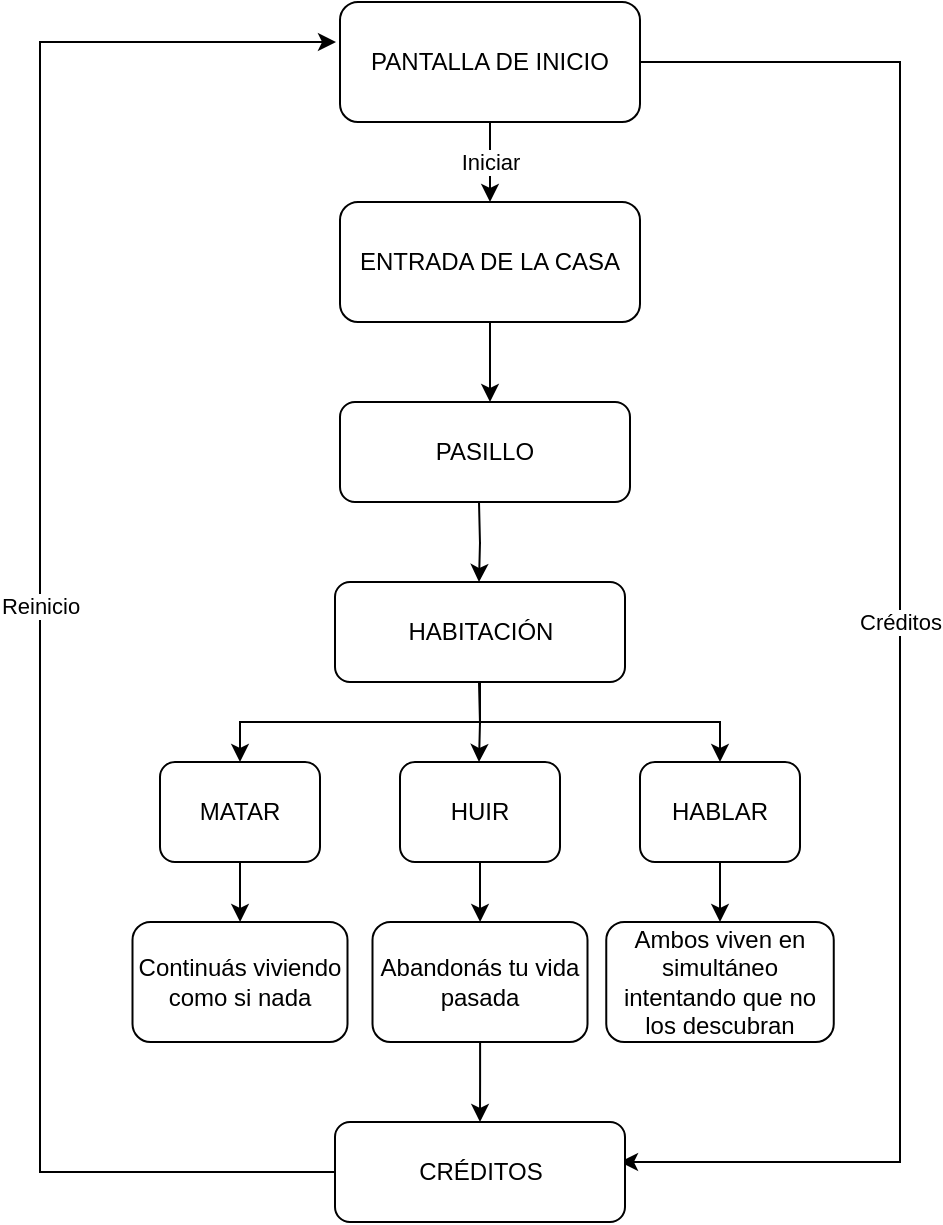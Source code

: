 <mxfile version="15.2.9" type="github">
  <diagram id="C5RBs43oDa-KdzZeNtuy" name="Page-1">
    <mxGraphModel dx="1043" dy="581" grid="1" gridSize="10" guides="1" tooltips="1" connect="1" arrows="1" fold="1" page="1" pageScale="1" pageWidth="827" pageHeight="1169" math="0" shadow="0">
      <root>
        <mxCell id="WIyWlLk6GJQsqaUBKTNV-0" />
        <mxCell id="WIyWlLk6GJQsqaUBKTNV-1" parent="WIyWlLk6GJQsqaUBKTNV-0" />
        <mxCell id="5p9FfyySMH6_-g-Sm66o-17" value="Iniciar" style="edgeStyle=orthogonalEdgeStyle;rounded=0;orthogonalLoop=1;jettySize=auto;html=1;" edge="1" parent="WIyWlLk6GJQsqaUBKTNV-1" source="WIyWlLk6GJQsqaUBKTNV-3" target="WIyWlLk6GJQsqaUBKTNV-7">
          <mxGeometry relative="1" as="geometry" />
        </mxCell>
        <mxCell id="5p9FfyySMH6_-g-Sm66o-36" value="Créditos" style="edgeStyle=orthogonalEdgeStyle;rounded=0;orthogonalLoop=1;jettySize=auto;html=1;" edge="1" parent="WIyWlLk6GJQsqaUBKTNV-1" source="WIyWlLk6GJQsqaUBKTNV-3">
          <mxGeometry relative="1" as="geometry">
            <mxPoint x="440" y="650" as="targetPoint" />
            <Array as="points">
              <mxPoint x="580" y="100" />
              <mxPoint x="580" y="650" />
            </Array>
          </mxGeometry>
        </mxCell>
        <mxCell id="WIyWlLk6GJQsqaUBKTNV-3" value="PANTALLA DE INICIO" style="rounded=1;whiteSpace=wrap;html=1;fontSize=12;glass=0;strokeWidth=1;shadow=0;" parent="WIyWlLk6GJQsqaUBKTNV-1" vertex="1">
          <mxGeometry x="300" y="70" width="150" height="60" as="geometry" />
        </mxCell>
        <mxCell id="WIyWlLk6GJQsqaUBKTNV-7" value="ENTRADA DE LA CASA" style="rounded=1;whiteSpace=wrap;html=1;fontSize=12;glass=0;strokeWidth=1;shadow=0;" parent="WIyWlLk6GJQsqaUBKTNV-1" vertex="1">
          <mxGeometry x="300" y="170" width="150" height="60" as="geometry" />
        </mxCell>
        <mxCell id="WIyWlLk6GJQsqaUBKTNV-12" value="PASILLO" style="rounded=1;whiteSpace=wrap;html=1;fontSize=12;glass=0;strokeWidth=1;shadow=0;" parent="WIyWlLk6GJQsqaUBKTNV-1" vertex="1">
          <mxGeometry x="300" y="270" width="145" height="50" as="geometry" />
        </mxCell>
        <mxCell id="5p9FfyySMH6_-g-Sm66o-11" style="edgeStyle=orthogonalEdgeStyle;rounded=0;orthogonalLoop=1;jettySize=auto;html=1;exitX=0.5;exitY=1;exitDx=0;exitDy=0;entryX=0.5;entryY=0;entryDx=0;entryDy=0;" edge="1" parent="WIyWlLk6GJQsqaUBKTNV-1" source="5p9FfyySMH6_-g-Sm66o-5" target="5p9FfyySMH6_-g-Sm66o-8">
          <mxGeometry relative="1" as="geometry">
            <Array as="points">
              <mxPoint x="370" y="430" />
              <mxPoint x="250" y="430" />
            </Array>
          </mxGeometry>
        </mxCell>
        <mxCell id="5p9FfyySMH6_-g-Sm66o-25" style="edgeStyle=orthogonalEdgeStyle;rounded=0;orthogonalLoop=1;jettySize=auto;html=1;exitX=0.5;exitY=1;exitDx=0;exitDy=0;entryX=0.5;entryY=0;entryDx=0;entryDy=0;" edge="1" parent="WIyWlLk6GJQsqaUBKTNV-1" source="5p9FfyySMH6_-g-Sm66o-5" target="5p9FfyySMH6_-g-Sm66o-10">
          <mxGeometry relative="1" as="geometry">
            <Array as="points">
              <mxPoint x="370" y="430" />
              <mxPoint x="490" y="430" />
            </Array>
          </mxGeometry>
        </mxCell>
        <mxCell id="5p9FfyySMH6_-g-Sm66o-5" value="HABITACIÓN" style="rounded=1;whiteSpace=wrap;html=1;fontSize=12;glass=0;strokeWidth=1;shadow=0;" vertex="1" parent="WIyWlLk6GJQsqaUBKTNV-1">
          <mxGeometry x="297.5" y="360" width="145" height="50" as="geometry" />
        </mxCell>
        <mxCell id="5p9FfyySMH6_-g-Sm66o-27" value="" style="edgeStyle=orthogonalEdgeStyle;rounded=0;orthogonalLoop=1;jettySize=auto;html=1;" edge="1" parent="WIyWlLk6GJQsqaUBKTNV-1" source="5p9FfyySMH6_-g-Sm66o-8" target="5p9FfyySMH6_-g-Sm66o-26">
          <mxGeometry relative="1" as="geometry" />
        </mxCell>
        <mxCell id="5p9FfyySMH6_-g-Sm66o-8" value="MATAR" style="rounded=1;whiteSpace=wrap;html=1;fontSize=12;glass=0;strokeWidth=1;shadow=0;" vertex="1" parent="WIyWlLk6GJQsqaUBKTNV-1">
          <mxGeometry x="210" y="450" width="80" height="50" as="geometry" />
        </mxCell>
        <mxCell id="5p9FfyySMH6_-g-Sm66o-32" value="" style="edgeStyle=orthogonalEdgeStyle;rounded=0;orthogonalLoop=1;jettySize=auto;html=1;" edge="1" parent="WIyWlLk6GJQsqaUBKTNV-1" source="5p9FfyySMH6_-g-Sm66o-9" target="5p9FfyySMH6_-g-Sm66o-30">
          <mxGeometry relative="1" as="geometry" />
        </mxCell>
        <mxCell id="5p9FfyySMH6_-g-Sm66o-9" value="HUIR&lt;span style=&quot;color: rgba(0 , 0 , 0 , 0) ; font-family: monospace ; font-size: 0px&quot;&gt;%3CmxGraphModel%3E%3Croot%3E%3CmxCell%20id%3D%220%22%2F%3E%3CmxCell%20id%3D%221%22%20parent%3D%220%22%2F%3E%3CmxCell%20id%3D%222%22%20value%3D%22MATAR%22%20style%3D%22rounded%3D1%3BwhiteSpace%3Dwrap%3Bhtml%3D1%3BfontSize%3D12%3Bglass%3D0%3BstrokeWidth%3D1%3Bshadow%3D0%3B%22%20vertex%3D%221%22%20parent%3D%221%22%3E%3CmxGeometry%20x%3D%2240%22%20y%3D%22480%22%20width%3D%2280%22%20height%3D%2250%22%20as%3D%22geometry%22%2F%3E%3C%2FmxCell%3E%3C%2Froot%3E%3C%2FmxGraphModel%3E&lt;/span&gt;" style="rounded=1;whiteSpace=wrap;html=1;fontSize=12;glass=0;strokeWidth=1;shadow=0;" vertex="1" parent="WIyWlLk6GJQsqaUBKTNV-1">
          <mxGeometry x="330" y="450" width="80" height="50" as="geometry" />
        </mxCell>
        <mxCell id="5p9FfyySMH6_-g-Sm66o-33" value="" style="edgeStyle=orthogonalEdgeStyle;rounded=0;orthogonalLoop=1;jettySize=auto;html=1;" edge="1" parent="WIyWlLk6GJQsqaUBKTNV-1" source="5p9FfyySMH6_-g-Sm66o-10" target="5p9FfyySMH6_-g-Sm66o-31">
          <mxGeometry relative="1" as="geometry" />
        </mxCell>
        <mxCell id="5p9FfyySMH6_-g-Sm66o-10" value="HABLAR" style="rounded=1;whiteSpace=wrap;html=1;fontSize=12;glass=0;strokeWidth=1;shadow=0;" vertex="1" parent="WIyWlLk6GJQsqaUBKTNV-1">
          <mxGeometry x="450" y="450" width="80" height="50" as="geometry" />
        </mxCell>
        <mxCell id="5p9FfyySMH6_-g-Sm66o-21" value="" style="edgeStyle=orthogonalEdgeStyle;rounded=0;orthogonalLoop=1;jettySize=auto;html=1;exitX=0.5;exitY=1;exitDx=0;exitDy=0;" edge="1" parent="WIyWlLk6GJQsqaUBKTNV-1" source="WIyWlLk6GJQsqaUBKTNV-7">
          <mxGeometry relative="1" as="geometry">
            <mxPoint x="385" y="140" as="sourcePoint" />
            <mxPoint x="375" y="270" as="targetPoint" />
          </mxGeometry>
        </mxCell>
        <mxCell id="5p9FfyySMH6_-g-Sm66o-23" value="" style="edgeStyle=orthogonalEdgeStyle;rounded=0;orthogonalLoop=1;jettySize=auto;html=1;exitX=0.5;exitY=1;exitDx=0;exitDy=0;" edge="1" parent="WIyWlLk6GJQsqaUBKTNV-1">
          <mxGeometry relative="1" as="geometry">
            <mxPoint x="369.5" y="320" as="sourcePoint" />
            <mxPoint x="369.5" y="360" as="targetPoint" />
          </mxGeometry>
        </mxCell>
        <mxCell id="5p9FfyySMH6_-g-Sm66o-24" value="" style="edgeStyle=orthogonalEdgeStyle;rounded=0;orthogonalLoop=1;jettySize=auto;html=1;exitX=0.5;exitY=1;exitDx=0;exitDy=0;" edge="1" parent="WIyWlLk6GJQsqaUBKTNV-1">
          <mxGeometry relative="1" as="geometry">
            <mxPoint x="369.5" y="410" as="sourcePoint" />
            <mxPoint x="369.5" y="450" as="targetPoint" />
          </mxGeometry>
        </mxCell>
        <mxCell id="5p9FfyySMH6_-g-Sm66o-26" value="Continuás viviendo como si nada" style="rounded=1;whiteSpace=wrap;html=1;fontSize=12;glass=0;strokeWidth=1;shadow=0;" vertex="1" parent="WIyWlLk6GJQsqaUBKTNV-1">
          <mxGeometry x="196.25" y="530" width="107.5" height="60" as="geometry" />
        </mxCell>
        <mxCell id="5p9FfyySMH6_-g-Sm66o-35" value="" style="edgeStyle=orthogonalEdgeStyle;rounded=0;orthogonalLoop=1;jettySize=auto;html=1;" edge="1" parent="WIyWlLk6GJQsqaUBKTNV-1" source="5p9FfyySMH6_-g-Sm66o-30" target="5p9FfyySMH6_-g-Sm66o-34">
          <mxGeometry relative="1" as="geometry" />
        </mxCell>
        <mxCell id="5p9FfyySMH6_-g-Sm66o-30" value="Abandonás tu vida pasada" style="rounded=1;whiteSpace=wrap;html=1;fontSize=12;glass=0;strokeWidth=1;shadow=0;" vertex="1" parent="WIyWlLk6GJQsqaUBKTNV-1">
          <mxGeometry x="316.25" y="530" width="107.5" height="60" as="geometry" />
        </mxCell>
        <mxCell id="5p9FfyySMH6_-g-Sm66o-31" value="Ambos viven en simultáneo intentando que no los descubran" style="rounded=1;whiteSpace=wrap;html=1;fontSize=12;glass=0;strokeWidth=1;shadow=0;" vertex="1" parent="WIyWlLk6GJQsqaUBKTNV-1">
          <mxGeometry x="433.13" y="530" width="113.75" height="60" as="geometry" />
        </mxCell>
        <mxCell id="5p9FfyySMH6_-g-Sm66o-37" value="Reinicio" style="edgeStyle=orthogonalEdgeStyle;rounded=0;orthogonalLoop=1;jettySize=auto;html=1;exitX=0;exitY=0.5;exitDx=0;exitDy=0;" edge="1" parent="WIyWlLk6GJQsqaUBKTNV-1" source="5p9FfyySMH6_-g-Sm66o-34">
          <mxGeometry relative="1" as="geometry">
            <mxPoint x="298" y="90" as="targetPoint" />
            <Array as="points">
              <mxPoint x="150" y="655" />
              <mxPoint x="150" y="90" />
              <mxPoint x="190" y="90" />
            </Array>
          </mxGeometry>
        </mxCell>
        <mxCell id="5p9FfyySMH6_-g-Sm66o-34" value="CRÉDITOS" style="rounded=1;whiteSpace=wrap;html=1;fontSize=12;glass=0;strokeWidth=1;shadow=0;" vertex="1" parent="WIyWlLk6GJQsqaUBKTNV-1">
          <mxGeometry x="297.5" y="630" width="145" height="50" as="geometry" />
        </mxCell>
      </root>
    </mxGraphModel>
  </diagram>
</mxfile>
